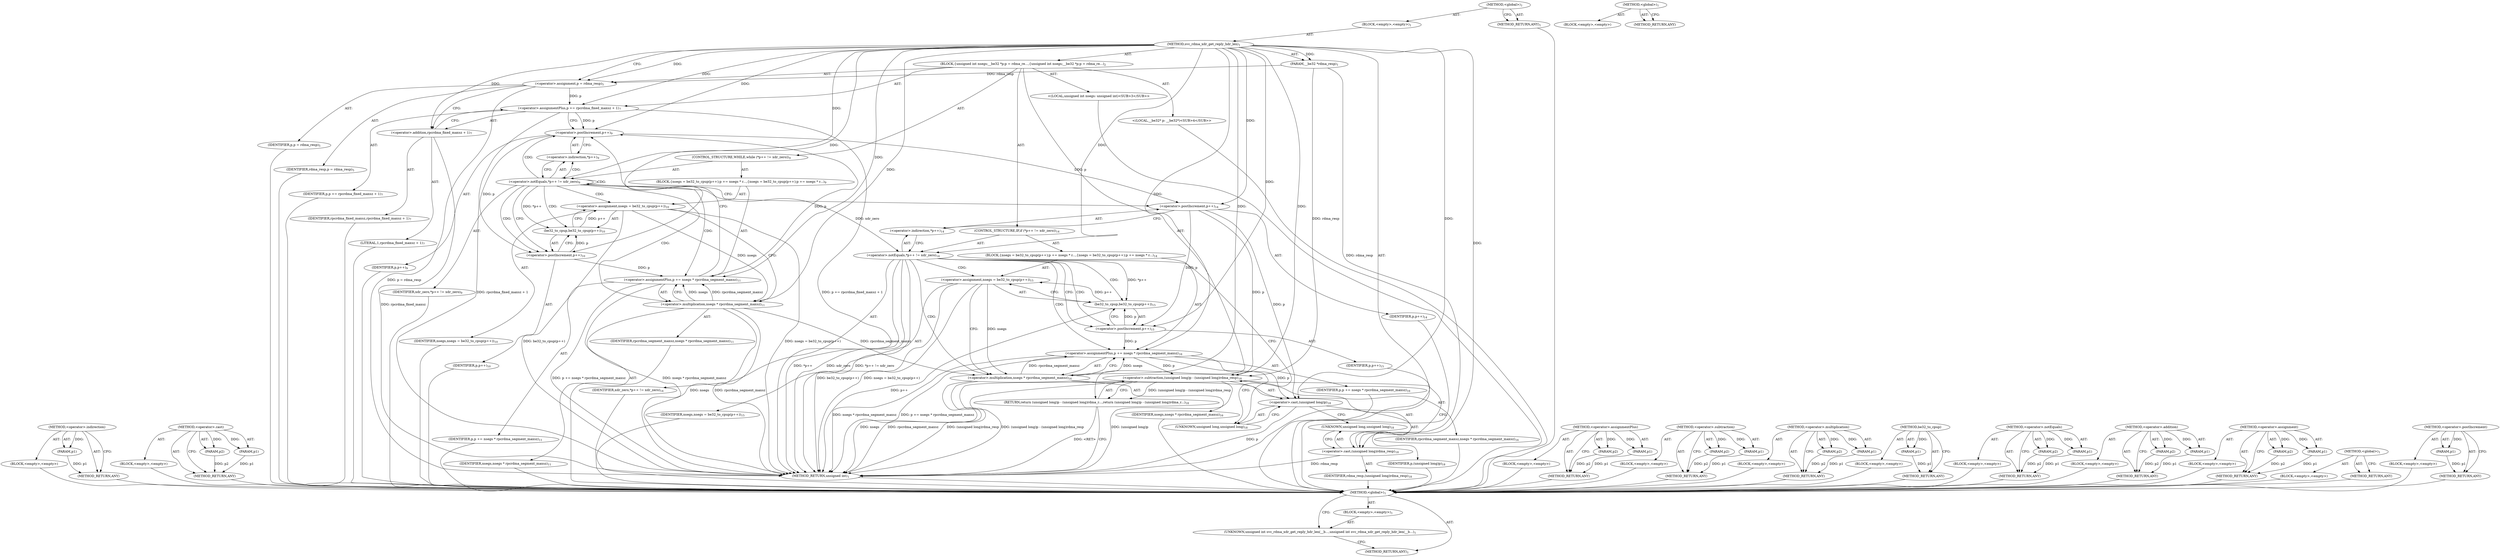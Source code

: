 digraph "&lt;global&gt;" {
vulnerable_104 [label=<(METHOD,&lt;operator&gt;.indirection)>];
vulnerable_105 [label=<(PARAM,p1)>];
vulnerable_106 [label=<(BLOCK,&lt;empty&gt;,&lt;empty&gt;)>];
vulnerable_107 [label=<(METHOD_RETURN,ANY)>];
vulnerable_126 [label=<(METHOD,&lt;operator&gt;.cast)>];
vulnerable_127 [label=<(PARAM,p1)>];
vulnerable_128 [label=<(PARAM,p2)>];
vulnerable_129 [label=<(BLOCK,&lt;empty&gt;,&lt;empty&gt;)>];
vulnerable_130 [label=<(METHOD_RETURN,ANY)>];
vulnerable_6 [label=<(METHOD,&lt;global&gt;)<SUB>1</SUB>>];
vulnerable_7 [label=<(BLOCK,&lt;empty&gt;,&lt;empty&gt;)<SUB>1</SUB>>];
vulnerable_8 [label=<(METHOD,svc_rdma_xdr_get_reply_hdr_len)<SUB>1</SUB>>];
vulnerable_9 [label=<(PARAM,__be32 *rdma_resp)<SUB>1</SUB>>];
vulnerable_10 [label=<(BLOCK,{
	unsigned int nsegs;
	__be32 *p;
	p = rdma_re...,{
	unsigned int nsegs;
	__be32 *p;
	p = rdma_re...)<SUB>2</SUB>>];
vulnerable_11 [label="<(LOCAL,unsigned int nsegs: unsigned int)<SUB>3</SUB>>"];
vulnerable_12 [label="<(LOCAL,__be32* p: __be32*)<SUB>4</SUB>>"];
vulnerable_13 [label=<(&lt;operator&gt;.assignment,p = rdma_resp)<SUB>5</SUB>>];
vulnerable_14 [label=<(IDENTIFIER,p,p = rdma_resp)<SUB>5</SUB>>];
vulnerable_15 [label=<(IDENTIFIER,rdma_resp,p = rdma_resp)<SUB>5</SUB>>];
vulnerable_16 [label=<(&lt;operator&gt;.assignmentPlus,p += rpcrdma_fixed_maxsz + 1)<SUB>7</SUB>>];
vulnerable_17 [label=<(IDENTIFIER,p,p += rpcrdma_fixed_maxsz + 1)<SUB>7</SUB>>];
vulnerable_18 [label=<(&lt;operator&gt;.addition,rpcrdma_fixed_maxsz + 1)<SUB>7</SUB>>];
vulnerable_19 [label=<(IDENTIFIER,rpcrdma_fixed_maxsz,rpcrdma_fixed_maxsz + 1)<SUB>7</SUB>>];
vulnerable_20 [label=<(LITERAL,1,rpcrdma_fixed_maxsz + 1)<SUB>7</SUB>>];
vulnerable_21 [label=<(CONTROL_STRUCTURE,WHILE,while (*p++ != xdr_zero))<SUB>9</SUB>>];
vulnerable_22 [label=<(&lt;operator&gt;.notEquals,*p++ != xdr_zero)<SUB>9</SUB>>];
vulnerable_23 [label=<(&lt;operator&gt;.indirection,*p++)<SUB>9</SUB>>];
vulnerable_24 [label=<(&lt;operator&gt;.postIncrement,p++)<SUB>9</SUB>>];
vulnerable_25 [label=<(IDENTIFIER,p,p++)<SUB>9</SUB>>];
vulnerable_26 [label=<(IDENTIFIER,xdr_zero,*p++ != xdr_zero)<SUB>9</SUB>>];
vulnerable_27 [label=<(BLOCK,{
		nsegs = be32_to_cpup(p++);
		p += nsegs * r...,{
		nsegs = be32_to_cpup(p++);
		p += nsegs * r...)<SUB>9</SUB>>];
vulnerable_28 [label=<(&lt;operator&gt;.assignment,nsegs = be32_to_cpup(p++))<SUB>10</SUB>>];
vulnerable_29 [label=<(IDENTIFIER,nsegs,nsegs = be32_to_cpup(p++))<SUB>10</SUB>>];
vulnerable_30 [label=<(be32_to_cpup,be32_to_cpup(p++))<SUB>10</SUB>>];
vulnerable_31 [label=<(&lt;operator&gt;.postIncrement,p++)<SUB>10</SUB>>];
vulnerable_32 [label=<(IDENTIFIER,p,p++)<SUB>10</SUB>>];
vulnerable_33 [label=<(&lt;operator&gt;.assignmentPlus,p += nsegs * rpcrdma_segment_maxsz)<SUB>11</SUB>>];
vulnerable_34 [label=<(IDENTIFIER,p,p += nsegs * rpcrdma_segment_maxsz)<SUB>11</SUB>>];
vulnerable_35 [label=<(&lt;operator&gt;.multiplication,nsegs * rpcrdma_segment_maxsz)<SUB>11</SUB>>];
vulnerable_36 [label=<(IDENTIFIER,nsegs,nsegs * rpcrdma_segment_maxsz)<SUB>11</SUB>>];
vulnerable_37 [label=<(IDENTIFIER,rpcrdma_segment_maxsz,nsegs * rpcrdma_segment_maxsz)<SUB>11</SUB>>];
vulnerable_38 [label=<(CONTROL_STRUCTURE,IF,if (*p++ != xdr_zero))<SUB>14</SUB>>];
vulnerable_39 [label=<(&lt;operator&gt;.notEquals,*p++ != xdr_zero)<SUB>14</SUB>>];
vulnerable_40 [label=<(&lt;operator&gt;.indirection,*p++)<SUB>14</SUB>>];
vulnerable_41 [label=<(&lt;operator&gt;.postIncrement,p++)<SUB>14</SUB>>];
vulnerable_42 [label=<(IDENTIFIER,p,p++)<SUB>14</SUB>>];
vulnerable_43 [label=<(IDENTIFIER,xdr_zero,*p++ != xdr_zero)<SUB>14</SUB>>];
vulnerable_44 [label=<(BLOCK,{
		nsegs = be32_to_cpup(p++);
		p += nsegs * r...,{
		nsegs = be32_to_cpup(p++);
		p += nsegs * r...)<SUB>14</SUB>>];
vulnerable_45 [label=<(&lt;operator&gt;.assignment,nsegs = be32_to_cpup(p++))<SUB>15</SUB>>];
vulnerable_46 [label=<(IDENTIFIER,nsegs,nsegs = be32_to_cpup(p++))<SUB>15</SUB>>];
vulnerable_47 [label=<(be32_to_cpup,be32_to_cpup(p++))<SUB>15</SUB>>];
vulnerable_48 [label=<(&lt;operator&gt;.postIncrement,p++)<SUB>15</SUB>>];
vulnerable_49 [label=<(IDENTIFIER,p,p++)<SUB>15</SUB>>];
vulnerable_50 [label=<(&lt;operator&gt;.assignmentPlus,p += nsegs * rpcrdma_segment_maxsz)<SUB>16</SUB>>];
vulnerable_51 [label=<(IDENTIFIER,p,p += nsegs * rpcrdma_segment_maxsz)<SUB>16</SUB>>];
vulnerable_52 [label=<(&lt;operator&gt;.multiplication,nsegs * rpcrdma_segment_maxsz)<SUB>16</SUB>>];
vulnerable_53 [label=<(IDENTIFIER,nsegs,nsegs * rpcrdma_segment_maxsz)<SUB>16</SUB>>];
vulnerable_54 [label=<(IDENTIFIER,rpcrdma_segment_maxsz,nsegs * rpcrdma_segment_maxsz)<SUB>16</SUB>>];
vulnerable_55 [label=<(RETURN,return (unsigned long)p - (unsigned long)rdma_r...,return (unsigned long)p - (unsigned long)rdma_r...)<SUB>18</SUB>>];
vulnerable_56 [label=<(&lt;operator&gt;.subtraction,(unsigned long)p - (unsigned long)rdma_resp)<SUB>18</SUB>>];
vulnerable_57 [label=<(&lt;operator&gt;.cast,(unsigned long)p)<SUB>18</SUB>>];
vulnerable_58 [label=<(UNKNOWN,unsigned long,unsigned long)<SUB>18</SUB>>];
vulnerable_59 [label=<(IDENTIFIER,p,(unsigned long)p)<SUB>18</SUB>>];
vulnerable_60 [label=<(&lt;operator&gt;.cast,(unsigned long)rdma_resp)<SUB>18</SUB>>];
vulnerable_61 [label=<(UNKNOWN,unsigned long,unsigned long)<SUB>18</SUB>>];
vulnerable_62 [label=<(IDENTIFIER,rdma_resp,(unsigned long)rdma_resp)<SUB>18</SUB>>];
vulnerable_63 [label=<(METHOD_RETURN,unsigned int)<SUB>1</SUB>>];
vulnerable_65 [label=<(METHOD_RETURN,ANY)<SUB>1</SUB>>];
vulnerable_89 [label=<(METHOD,&lt;operator&gt;.assignmentPlus)>];
vulnerable_90 [label=<(PARAM,p1)>];
vulnerable_91 [label=<(PARAM,p2)>];
vulnerable_92 [label=<(BLOCK,&lt;empty&gt;,&lt;empty&gt;)>];
vulnerable_93 [label=<(METHOD_RETURN,ANY)>];
vulnerable_121 [label=<(METHOD,&lt;operator&gt;.subtraction)>];
vulnerable_122 [label=<(PARAM,p1)>];
vulnerable_123 [label=<(PARAM,p2)>];
vulnerable_124 [label=<(BLOCK,&lt;empty&gt;,&lt;empty&gt;)>];
vulnerable_125 [label=<(METHOD_RETURN,ANY)>];
vulnerable_116 [label=<(METHOD,&lt;operator&gt;.multiplication)>];
vulnerable_117 [label=<(PARAM,p1)>];
vulnerable_118 [label=<(PARAM,p2)>];
vulnerable_119 [label=<(BLOCK,&lt;empty&gt;,&lt;empty&gt;)>];
vulnerable_120 [label=<(METHOD_RETURN,ANY)>];
vulnerable_112 [label=<(METHOD,be32_to_cpup)>];
vulnerable_113 [label=<(PARAM,p1)>];
vulnerable_114 [label=<(BLOCK,&lt;empty&gt;,&lt;empty&gt;)>];
vulnerable_115 [label=<(METHOD_RETURN,ANY)>];
vulnerable_99 [label=<(METHOD,&lt;operator&gt;.notEquals)>];
vulnerable_100 [label=<(PARAM,p1)>];
vulnerable_101 [label=<(PARAM,p2)>];
vulnerable_102 [label=<(BLOCK,&lt;empty&gt;,&lt;empty&gt;)>];
vulnerable_103 [label=<(METHOD_RETURN,ANY)>];
vulnerable_94 [label=<(METHOD,&lt;operator&gt;.addition)>];
vulnerable_95 [label=<(PARAM,p1)>];
vulnerable_96 [label=<(PARAM,p2)>];
vulnerable_97 [label=<(BLOCK,&lt;empty&gt;,&lt;empty&gt;)>];
vulnerable_98 [label=<(METHOD_RETURN,ANY)>];
vulnerable_84 [label=<(METHOD,&lt;operator&gt;.assignment)>];
vulnerable_85 [label=<(PARAM,p1)>];
vulnerable_86 [label=<(PARAM,p2)>];
vulnerable_87 [label=<(BLOCK,&lt;empty&gt;,&lt;empty&gt;)>];
vulnerable_88 [label=<(METHOD_RETURN,ANY)>];
vulnerable_78 [label=<(METHOD,&lt;global&gt;)<SUB>1</SUB>>];
vulnerable_79 [label=<(BLOCK,&lt;empty&gt;,&lt;empty&gt;)>];
vulnerable_80 [label=<(METHOD_RETURN,ANY)>];
vulnerable_108 [label=<(METHOD,&lt;operator&gt;.postIncrement)>];
vulnerable_109 [label=<(PARAM,p1)>];
vulnerable_110 [label=<(BLOCK,&lt;empty&gt;,&lt;empty&gt;)>];
vulnerable_111 [label=<(METHOD_RETURN,ANY)>];
fixed_6 [label=<(METHOD,&lt;global&gt;)<SUB>1</SUB>>];
fixed_7 [label=<(BLOCK,&lt;empty&gt;,&lt;empty&gt;)<SUB>1</SUB>>];
fixed_8 [label=<(UNKNOWN,unsigned int svc_rdma_xdr_get_reply_hdr_len(__b...,unsigned int svc_rdma_xdr_get_reply_hdr_len(__b...)<SUB>1</SUB>>];
fixed_9 [label=<(METHOD_RETURN,ANY)<SUB>1</SUB>>];
fixed_14 [label=<(METHOD,&lt;global&gt;)<SUB>1</SUB>>];
fixed_15 [label=<(BLOCK,&lt;empty&gt;,&lt;empty&gt;)>];
fixed_16 [label=<(METHOD_RETURN,ANY)>];
vulnerable_104 -> vulnerable_105  [key=0, label="AST: "];
vulnerable_104 -> vulnerable_105  [key=1, label="DDG: "];
vulnerable_104 -> vulnerable_106  [key=0, label="AST: "];
vulnerable_104 -> vulnerable_107  [key=0, label="AST: "];
vulnerable_104 -> vulnerable_107  [key=1, label="CFG: "];
vulnerable_105 -> vulnerable_107  [key=0, label="DDG: p1"];
vulnerable_106 -> fixed_6  [key=0];
vulnerable_107 -> fixed_6  [key=0];
vulnerable_126 -> vulnerable_127  [key=0, label="AST: "];
vulnerable_126 -> vulnerable_127  [key=1, label="DDG: "];
vulnerable_126 -> vulnerable_129  [key=0, label="AST: "];
vulnerable_126 -> vulnerable_128  [key=0, label="AST: "];
vulnerable_126 -> vulnerable_128  [key=1, label="DDG: "];
vulnerable_126 -> vulnerable_130  [key=0, label="AST: "];
vulnerable_126 -> vulnerable_130  [key=1, label="CFG: "];
vulnerable_127 -> vulnerable_130  [key=0, label="DDG: p1"];
vulnerable_128 -> vulnerable_130  [key=0, label="DDG: p2"];
vulnerable_129 -> fixed_6  [key=0];
vulnerable_130 -> fixed_6  [key=0];
vulnerable_6 -> vulnerable_7  [key=0, label="AST: "];
vulnerable_6 -> vulnerable_65  [key=0, label="AST: "];
vulnerable_6 -> vulnerable_65  [key=1, label="CFG: "];
vulnerable_7 -> vulnerable_8  [key=0, label="AST: "];
vulnerable_8 -> vulnerable_9  [key=0, label="AST: "];
vulnerable_8 -> vulnerable_9  [key=1, label="DDG: "];
vulnerable_8 -> vulnerable_10  [key=0, label="AST: "];
vulnerable_8 -> vulnerable_63  [key=0, label="AST: "];
vulnerable_8 -> vulnerable_13  [key=0, label="CFG: "];
vulnerable_8 -> vulnerable_13  [key=1, label="DDG: "];
vulnerable_8 -> vulnerable_16  [key=0, label="DDG: "];
vulnerable_8 -> vulnerable_18  [key=0, label="DDG: "];
vulnerable_8 -> vulnerable_22  [key=0, label="DDG: "];
vulnerable_8 -> vulnerable_39  [key=0, label="DDG: "];
vulnerable_8 -> vulnerable_56  [key=0, label="DDG: "];
vulnerable_8 -> vulnerable_33  [key=0, label="DDG: "];
vulnerable_8 -> vulnerable_50  [key=0, label="DDG: "];
vulnerable_8 -> vulnerable_57  [key=0, label="DDG: "];
vulnerable_8 -> vulnerable_60  [key=0, label="DDG: "];
vulnerable_8 -> vulnerable_24  [key=0, label="DDG: "];
vulnerable_8 -> vulnerable_35  [key=0, label="DDG: "];
vulnerable_8 -> vulnerable_41  [key=0, label="DDG: "];
vulnerable_8 -> vulnerable_52  [key=0, label="DDG: "];
vulnerable_8 -> vulnerable_31  [key=0, label="DDG: "];
vulnerable_8 -> vulnerable_48  [key=0, label="DDG: "];
vulnerable_9 -> vulnerable_13  [key=0, label="DDG: rdma_resp"];
vulnerable_9 -> vulnerable_56  [key=0, label="DDG: rdma_resp"];
vulnerable_9 -> vulnerable_60  [key=0, label="DDG: rdma_resp"];
vulnerable_10 -> vulnerable_11  [key=0, label="AST: "];
vulnerable_10 -> vulnerable_12  [key=0, label="AST: "];
vulnerable_10 -> vulnerable_13  [key=0, label="AST: "];
vulnerable_10 -> vulnerable_16  [key=0, label="AST: "];
vulnerable_10 -> vulnerable_21  [key=0, label="AST: "];
vulnerable_10 -> vulnerable_38  [key=0, label="AST: "];
vulnerable_10 -> vulnerable_55  [key=0, label="AST: "];
vulnerable_11 -> fixed_6  [key=0];
vulnerable_12 -> fixed_6  [key=0];
vulnerable_13 -> vulnerable_14  [key=0, label="AST: "];
vulnerable_13 -> vulnerable_15  [key=0, label="AST: "];
vulnerable_13 -> vulnerable_18  [key=0, label="CFG: "];
vulnerable_13 -> vulnerable_63  [key=0, label="DDG: p = rdma_resp"];
vulnerable_13 -> vulnerable_16  [key=0, label="DDG: p"];
vulnerable_14 -> fixed_6  [key=0];
vulnerable_15 -> fixed_6  [key=0];
vulnerable_16 -> vulnerable_17  [key=0, label="AST: "];
vulnerable_16 -> vulnerable_18  [key=0, label="AST: "];
vulnerable_16 -> vulnerable_24  [key=0, label="CFG: "];
vulnerable_16 -> vulnerable_24  [key=1, label="DDG: p"];
vulnerable_16 -> vulnerable_63  [key=0, label="DDG: rpcrdma_fixed_maxsz + 1"];
vulnerable_16 -> vulnerable_63  [key=1, label="DDG: p += rpcrdma_fixed_maxsz + 1"];
vulnerable_17 -> fixed_6  [key=0];
vulnerable_18 -> vulnerable_19  [key=0, label="AST: "];
vulnerable_18 -> vulnerable_20  [key=0, label="AST: "];
vulnerable_18 -> vulnerable_16  [key=0, label="CFG: "];
vulnerable_18 -> vulnerable_63  [key=0, label="DDG: rpcrdma_fixed_maxsz"];
vulnerable_19 -> fixed_6  [key=0];
vulnerable_20 -> fixed_6  [key=0];
vulnerable_21 -> vulnerable_22  [key=0, label="AST: "];
vulnerable_21 -> vulnerable_27  [key=0, label="AST: "];
vulnerable_22 -> vulnerable_23  [key=0, label="AST: "];
vulnerable_22 -> vulnerable_23  [key=1, label="CDG: "];
vulnerable_22 -> vulnerable_26  [key=0, label="AST: "];
vulnerable_22 -> vulnerable_31  [key=0, label="CFG: "];
vulnerable_22 -> vulnerable_31  [key=1, label="CDG: "];
vulnerable_22 -> vulnerable_41  [key=0, label="CFG: "];
vulnerable_22 -> vulnerable_39  [key=0, label="DDG: xdr_zero"];
vulnerable_22 -> vulnerable_30  [key=0, label="DDG: *p++"];
vulnerable_22 -> vulnerable_30  [key=1, label="CDG: "];
vulnerable_22 -> vulnerable_24  [key=0, label="CDG: "];
vulnerable_22 -> vulnerable_33  [key=0, label="CDG: "];
vulnerable_22 -> vulnerable_28  [key=0, label="CDG: "];
vulnerable_22 -> vulnerable_22  [key=0, label="CDG: "];
vulnerable_22 -> vulnerable_35  [key=0, label="CDG: "];
vulnerable_23 -> vulnerable_24  [key=0, label="AST: "];
vulnerable_23 -> vulnerable_22  [key=0, label="CFG: "];
vulnerable_24 -> vulnerable_25  [key=0, label="AST: "];
vulnerable_24 -> vulnerable_23  [key=0, label="CFG: "];
vulnerable_24 -> vulnerable_41  [key=0, label="DDG: p"];
vulnerable_24 -> vulnerable_31  [key=0, label="DDG: p"];
vulnerable_25 -> fixed_6  [key=0];
vulnerable_26 -> fixed_6  [key=0];
vulnerable_27 -> vulnerable_28  [key=0, label="AST: "];
vulnerable_27 -> vulnerable_33  [key=0, label="AST: "];
vulnerable_28 -> vulnerable_29  [key=0, label="AST: "];
vulnerable_28 -> vulnerable_30  [key=0, label="AST: "];
vulnerable_28 -> vulnerable_35  [key=0, label="CFG: "];
vulnerable_28 -> vulnerable_35  [key=1, label="DDG: nsegs"];
vulnerable_28 -> vulnerable_63  [key=0, label="DDG: be32_to_cpup(p++)"];
vulnerable_28 -> vulnerable_63  [key=1, label="DDG: nsegs = be32_to_cpup(p++)"];
vulnerable_29 -> fixed_6  [key=0];
vulnerable_30 -> vulnerable_31  [key=0, label="AST: "];
vulnerable_30 -> vulnerable_28  [key=0, label="CFG: "];
vulnerable_30 -> vulnerable_28  [key=1, label="DDG: p++"];
vulnerable_31 -> vulnerable_32  [key=0, label="AST: "];
vulnerable_31 -> vulnerable_30  [key=0, label="CFG: "];
vulnerable_31 -> vulnerable_30  [key=1, label="DDG: p"];
vulnerable_31 -> vulnerable_33  [key=0, label="DDG: p"];
vulnerable_32 -> fixed_6  [key=0];
vulnerable_33 -> vulnerable_34  [key=0, label="AST: "];
vulnerable_33 -> vulnerable_35  [key=0, label="AST: "];
vulnerable_33 -> vulnerable_24  [key=0, label="CFG: "];
vulnerable_33 -> vulnerable_24  [key=1, label="DDG: p"];
vulnerable_33 -> vulnerable_63  [key=0, label="DDG: nsegs * rpcrdma_segment_maxsz"];
vulnerable_33 -> vulnerable_63  [key=1, label="DDG: p += nsegs * rpcrdma_segment_maxsz"];
vulnerable_34 -> fixed_6  [key=0];
vulnerable_35 -> vulnerable_36  [key=0, label="AST: "];
vulnerable_35 -> vulnerable_37  [key=0, label="AST: "];
vulnerable_35 -> vulnerable_33  [key=0, label="CFG: "];
vulnerable_35 -> vulnerable_33  [key=1, label="DDG: nsegs"];
vulnerable_35 -> vulnerable_33  [key=2, label="DDG: rpcrdma_segment_maxsz"];
vulnerable_35 -> vulnerable_63  [key=0, label="DDG: nsegs"];
vulnerable_35 -> vulnerable_63  [key=1, label="DDG: rpcrdma_segment_maxsz"];
vulnerable_35 -> vulnerable_52  [key=0, label="DDG: rpcrdma_segment_maxsz"];
vulnerable_36 -> fixed_6  [key=0];
vulnerable_37 -> fixed_6  [key=0];
vulnerable_38 -> vulnerable_39  [key=0, label="AST: "];
vulnerable_38 -> vulnerable_44  [key=0, label="AST: "];
vulnerable_39 -> vulnerable_40  [key=0, label="AST: "];
vulnerable_39 -> vulnerable_43  [key=0, label="AST: "];
vulnerable_39 -> vulnerable_58  [key=0, label="CFG: "];
vulnerable_39 -> vulnerable_48  [key=0, label="CFG: "];
vulnerable_39 -> vulnerable_48  [key=1, label="CDG: "];
vulnerable_39 -> vulnerable_63  [key=0, label="DDG: *p++"];
vulnerable_39 -> vulnerable_63  [key=1, label="DDG: xdr_zero"];
vulnerable_39 -> vulnerable_63  [key=2, label="DDG: *p++ != xdr_zero"];
vulnerable_39 -> vulnerable_47  [key=0, label="DDG: *p++"];
vulnerable_39 -> vulnerable_47  [key=1, label="CDG: "];
vulnerable_39 -> vulnerable_52  [key=0, label="CDG: "];
vulnerable_39 -> vulnerable_45  [key=0, label="CDG: "];
vulnerable_39 -> vulnerable_50  [key=0, label="CDG: "];
vulnerable_40 -> vulnerable_41  [key=0, label="AST: "];
vulnerable_40 -> vulnerable_39  [key=0, label="CFG: "];
vulnerable_41 -> vulnerable_42  [key=0, label="AST: "];
vulnerable_41 -> vulnerable_40  [key=0, label="CFG: "];
vulnerable_41 -> vulnerable_56  [key=0, label="DDG: p"];
vulnerable_41 -> vulnerable_57  [key=0, label="DDG: p"];
vulnerable_41 -> vulnerable_48  [key=0, label="DDG: p"];
vulnerable_42 -> fixed_6  [key=0];
vulnerable_43 -> fixed_6  [key=0];
vulnerable_44 -> vulnerable_45  [key=0, label="AST: "];
vulnerable_44 -> vulnerable_50  [key=0, label="AST: "];
vulnerable_45 -> vulnerable_46  [key=0, label="AST: "];
vulnerable_45 -> vulnerable_47  [key=0, label="AST: "];
vulnerable_45 -> vulnerable_52  [key=0, label="CFG: "];
vulnerable_45 -> vulnerable_52  [key=1, label="DDG: nsegs"];
vulnerable_45 -> vulnerable_63  [key=0, label="DDG: be32_to_cpup(p++)"];
vulnerable_45 -> vulnerable_63  [key=1, label="DDG: nsegs = be32_to_cpup(p++)"];
vulnerable_46 -> fixed_6  [key=0];
vulnerable_47 -> vulnerable_48  [key=0, label="AST: "];
vulnerable_47 -> vulnerable_45  [key=0, label="CFG: "];
vulnerable_47 -> vulnerable_45  [key=1, label="DDG: p++"];
vulnerable_47 -> vulnerable_63  [key=0, label="DDG: p++"];
vulnerable_48 -> vulnerable_49  [key=0, label="AST: "];
vulnerable_48 -> vulnerable_47  [key=0, label="CFG: "];
vulnerable_48 -> vulnerable_47  [key=1, label="DDG: p"];
vulnerable_48 -> vulnerable_50  [key=0, label="DDG: p"];
vulnerable_49 -> fixed_6  [key=0];
vulnerable_50 -> vulnerable_51  [key=0, label="AST: "];
vulnerable_50 -> vulnerable_52  [key=0, label="AST: "];
vulnerable_50 -> vulnerable_58  [key=0, label="CFG: "];
vulnerable_50 -> vulnerable_63  [key=0, label="DDG: nsegs * rpcrdma_segment_maxsz"];
vulnerable_50 -> vulnerable_63  [key=1, label="DDG: p += nsegs * rpcrdma_segment_maxsz"];
vulnerable_50 -> vulnerable_56  [key=0, label="DDG: p"];
vulnerable_50 -> vulnerable_57  [key=0, label="DDG: p"];
vulnerable_51 -> fixed_6  [key=0];
vulnerable_52 -> vulnerable_53  [key=0, label="AST: "];
vulnerable_52 -> vulnerable_54  [key=0, label="AST: "];
vulnerable_52 -> vulnerable_50  [key=0, label="CFG: "];
vulnerable_52 -> vulnerable_50  [key=1, label="DDG: nsegs"];
vulnerable_52 -> vulnerable_50  [key=2, label="DDG: rpcrdma_segment_maxsz"];
vulnerable_52 -> vulnerable_63  [key=0, label="DDG: nsegs"];
vulnerable_52 -> vulnerable_63  [key=1, label="DDG: rpcrdma_segment_maxsz"];
vulnerable_53 -> fixed_6  [key=0];
vulnerable_54 -> fixed_6  [key=0];
vulnerable_55 -> vulnerable_56  [key=0, label="AST: "];
vulnerable_55 -> vulnerable_63  [key=0, label="CFG: "];
vulnerable_55 -> vulnerable_63  [key=1, label="DDG: &lt;RET&gt;"];
vulnerable_56 -> vulnerable_57  [key=0, label="AST: "];
vulnerable_56 -> vulnerable_60  [key=0, label="AST: "];
vulnerable_56 -> vulnerable_55  [key=0, label="CFG: "];
vulnerable_56 -> vulnerable_55  [key=1, label="DDG: (unsigned long)p - (unsigned long)rdma_resp"];
vulnerable_56 -> vulnerable_63  [key=0, label="DDG: (unsigned long)p"];
vulnerable_56 -> vulnerable_63  [key=1, label="DDG: (unsigned long)rdma_resp"];
vulnerable_56 -> vulnerable_63  [key=2, label="DDG: (unsigned long)p - (unsigned long)rdma_resp"];
vulnerable_57 -> vulnerable_58  [key=0, label="AST: "];
vulnerable_57 -> vulnerable_59  [key=0, label="AST: "];
vulnerable_57 -> vulnerable_61  [key=0, label="CFG: "];
vulnerable_57 -> vulnerable_63  [key=0, label="DDG: p"];
vulnerable_58 -> vulnerable_57  [key=0, label="CFG: "];
vulnerable_59 -> fixed_6  [key=0];
vulnerable_60 -> vulnerable_61  [key=0, label="AST: "];
vulnerable_60 -> vulnerable_62  [key=0, label="AST: "];
vulnerable_60 -> vulnerable_56  [key=0, label="CFG: "];
vulnerable_60 -> vulnerable_63  [key=0, label="DDG: rdma_resp"];
vulnerable_61 -> vulnerable_60  [key=0, label="CFG: "];
vulnerable_62 -> fixed_6  [key=0];
vulnerable_63 -> fixed_6  [key=0];
vulnerable_65 -> fixed_6  [key=0];
vulnerable_89 -> vulnerable_90  [key=0, label="AST: "];
vulnerable_89 -> vulnerable_90  [key=1, label="DDG: "];
vulnerable_89 -> vulnerable_92  [key=0, label="AST: "];
vulnerable_89 -> vulnerable_91  [key=0, label="AST: "];
vulnerable_89 -> vulnerable_91  [key=1, label="DDG: "];
vulnerable_89 -> vulnerable_93  [key=0, label="AST: "];
vulnerable_89 -> vulnerable_93  [key=1, label="CFG: "];
vulnerable_90 -> vulnerable_93  [key=0, label="DDG: p1"];
vulnerable_91 -> vulnerable_93  [key=0, label="DDG: p2"];
vulnerable_92 -> fixed_6  [key=0];
vulnerable_93 -> fixed_6  [key=0];
vulnerable_121 -> vulnerable_122  [key=0, label="AST: "];
vulnerable_121 -> vulnerable_122  [key=1, label="DDG: "];
vulnerable_121 -> vulnerable_124  [key=0, label="AST: "];
vulnerable_121 -> vulnerable_123  [key=0, label="AST: "];
vulnerable_121 -> vulnerable_123  [key=1, label="DDG: "];
vulnerable_121 -> vulnerable_125  [key=0, label="AST: "];
vulnerable_121 -> vulnerable_125  [key=1, label="CFG: "];
vulnerable_122 -> vulnerable_125  [key=0, label="DDG: p1"];
vulnerable_123 -> vulnerable_125  [key=0, label="DDG: p2"];
vulnerable_124 -> fixed_6  [key=0];
vulnerable_125 -> fixed_6  [key=0];
vulnerable_116 -> vulnerable_117  [key=0, label="AST: "];
vulnerable_116 -> vulnerable_117  [key=1, label="DDG: "];
vulnerable_116 -> vulnerable_119  [key=0, label="AST: "];
vulnerable_116 -> vulnerable_118  [key=0, label="AST: "];
vulnerable_116 -> vulnerable_118  [key=1, label="DDG: "];
vulnerable_116 -> vulnerable_120  [key=0, label="AST: "];
vulnerable_116 -> vulnerable_120  [key=1, label="CFG: "];
vulnerable_117 -> vulnerable_120  [key=0, label="DDG: p1"];
vulnerable_118 -> vulnerable_120  [key=0, label="DDG: p2"];
vulnerable_119 -> fixed_6  [key=0];
vulnerable_120 -> fixed_6  [key=0];
vulnerable_112 -> vulnerable_113  [key=0, label="AST: "];
vulnerable_112 -> vulnerable_113  [key=1, label="DDG: "];
vulnerable_112 -> vulnerable_114  [key=0, label="AST: "];
vulnerable_112 -> vulnerable_115  [key=0, label="AST: "];
vulnerable_112 -> vulnerable_115  [key=1, label="CFG: "];
vulnerable_113 -> vulnerable_115  [key=0, label="DDG: p1"];
vulnerable_114 -> fixed_6  [key=0];
vulnerable_115 -> fixed_6  [key=0];
vulnerable_99 -> vulnerable_100  [key=0, label="AST: "];
vulnerable_99 -> vulnerable_100  [key=1, label="DDG: "];
vulnerable_99 -> vulnerable_102  [key=0, label="AST: "];
vulnerable_99 -> vulnerable_101  [key=0, label="AST: "];
vulnerable_99 -> vulnerable_101  [key=1, label="DDG: "];
vulnerable_99 -> vulnerable_103  [key=0, label="AST: "];
vulnerable_99 -> vulnerable_103  [key=1, label="CFG: "];
vulnerable_100 -> vulnerable_103  [key=0, label="DDG: p1"];
vulnerable_101 -> vulnerable_103  [key=0, label="DDG: p2"];
vulnerable_102 -> fixed_6  [key=0];
vulnerable_103 -> fixed_6  [key=0];
vulnerable_94 -> vulnerable_95  [key=0, label="AST: "];
vulnerable_94 -> vulnerable_95  [key=1, label="DDG: "];
vulnerable_94 -> vulnerable_97  [key=0, label="AST: "];
vulnerable_94 -> vulnerable_96  [key=0, label="AST: "];
vulnerable_94 -> vulnerable_96  [key=1, label="DDG: "];
vulnerable_94 -> vulnerable_98  [key=0, label="AST: "];
vulnerable_94 -> vulnerable_98  [key=1, label="CFG: "];
vulnerable_95 -> vulnerable_98  [key=0, label="DDG: p1"];
vulnerable_96 -> vulnerable_98  [key=0, label="DDG: p2"];
vulnerable_97 -> fixed_6  [key=0];
vulnerable_98 -> fixed_6  [key=0];
vulnerable_84 -> vulnerable_85  [key=0, label="AST: "];
vulnerable_84 -> vulnerable_85  [key=1, label="DDG: "];
vulnerable_84 -> vulnerable_87  [key=0, label="AST: "];
vulnerable_84 -> vulnerable_86  [key=0, label="AST: "];
vulnerable_84 -> vulnerable_86  [key=1, label="DDG: "];
vulnerable_84 -> vulnerable_88  [key=0, label="AST: "];
vulnerable_84 -> vulnerable_88  [key=1, label="CFG: "];
vulnerable_85 -> vulnerable_88  [key=0, label="DDG: p1"];
vulnerable_86 -> vulnerable_88  [key=0, label="DDG: p2"];
vulnerable_87 -> fixed_6  [key=0];
vulnerable_88 -> fixed_6  [key=0];
vulnerable_78 -> vulnerable_79  [key=0, label="AST: "];
vulnerable_78 -> vulnerable_80  [key=0, label="AST: "];
vulnerable_78 -> vulnerable_80  [key=1, label="CFG: "];
vulnerable_79 -> fixed_6  [key=0];
vulnerable_80 -> fixed_6  [key=0];
vulnerable_108 -> vulnerable_109  [key=0, label="AST: "];
vulnerable_108 -> vulnerable_109  [key=1, label="DDG: "];
vulnerable_108 -> vulnerable_110  [key=0, label="AST: "];
vulnerable_108 -> vulnerable_111  [key=0, label="AST: "];
vulnerable_108 -> vulnerable_111  [key=1, label="CFG: "];
vulnerable_109 -> vulnerable_111  [key=0, label="DDG: p1"];
vulnerable_110 -> fixed_6  [key=0];
vulnerable_111 -> fixed_6  [key=0];
fixed_6 -> fixed_7  [key=0, label="AST: "];
fixed_6 -> fixed_9  [key=0, label="AST: "];
fixed_6 -> fixed_8  [key=0, label="CFG: "];
fixed_7 -> fixed_8  [key=0, label="AST: "];
fixed_8 -> fixed_9  [key=0, label="CFG: "];
fixed_14 -> fixed_15  [key=0, label="AST: "];
fixed_14 -> fixed_16  [key=0, label="AST: "];
fixed_14 -> fixed_16  [key=1, label="CFG: "];
}
